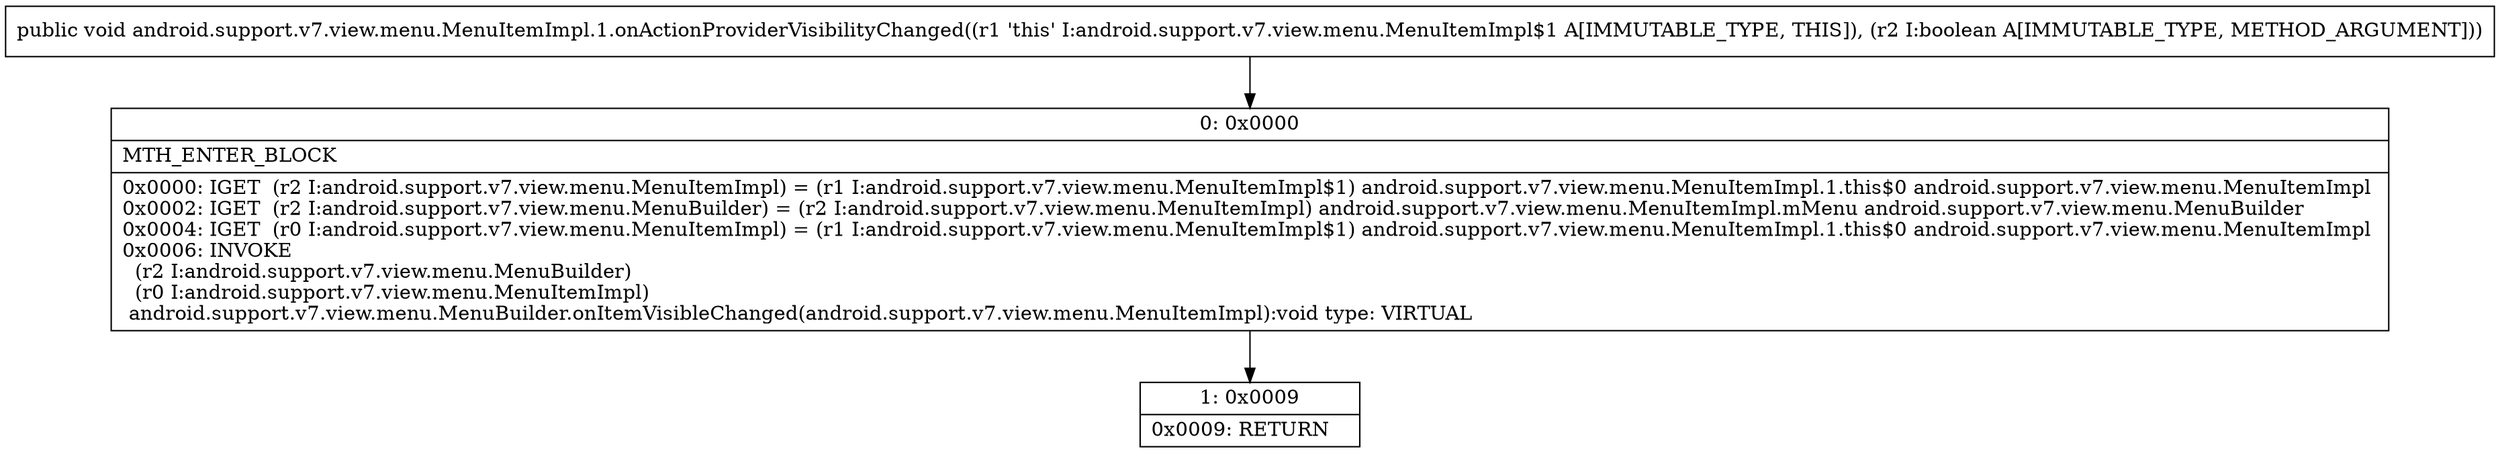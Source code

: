 digraph "CFG forandroid.support.v7.view.menu.MenuItemImpl.1.onActionProviderVisibilityChanged(Z)V" {
Node_0 [shape=record,label="{0\:\ 0x0000|MTH_ENTER_BLOCK\l|0x0000: IGET  (r2 I:android.support.v7.view.menu.MenuItemImpl) = (r1 I:android.support.v7.view.menu.MenuItemImpl$1) android.support.v7.view.menu.MenuItemImpl.1.this$0 android.support.v7.view.menu.MenuItemImpl \l0x0002: IGET  (r2 I:android.support.v7.view.menu.MenuBuilder) = (r2 I:android.support.v7.view.menu.MenuItemImpl) android.support.v7.view.menu.MenuItemImpl.mMenu android.support.v7.view.menu.MenuBuilder \l0x0004: IGET  (r0 I:android.support.v7.view.menu.MenuItemImpl) = (r1 I:android.support.v7.view.menu.MenuItemImpl$1) android.support.v7.view.menu.MenuItemImpl.1.this$0 android.support.v7.view.menu.MenuItemImpl \l0x0006: INVOKE  \l  (r2 I:android.support.v7.view.menu.MenuBuilder)\l  (r0 I:android.support.v7.view.menu.MenuItemImpl)\l android.support.v7.view.menu.MenuBuilder.onItemVisibleChanged(android.support.v7.view.menu.MenuItemImpl):void type: VIRTUAL \l}"];
Node_1 [shape=record,label="{1\:\ 0x0009|0x0009: RETURN   \l}"];
MethodNode[shape=record,label="{public void android.support.v7.view.menu.MenuItemImpl.1.onActionProviderVisibilityChanged((r1 'this' I:android.support.v7.view.menu.MenuItemImpl$1 A[IMMUTABLE_TYPE, THIS]), (r2 I:boolean A[IMMUTABLE_TYPE, METHOD_ARGUMENT])) }"];
MethodNode -> Node_0;
Node_0 -> Node_1;
}

